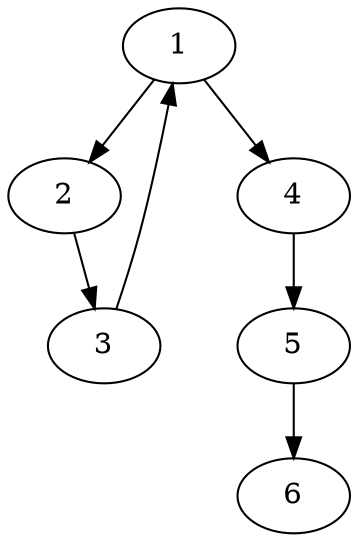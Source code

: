 digraph G_DD {
1 [label="1"];
2 [label="2"];
3 [label="3"];
4 [label="4"];
5 [label="5"];
6 [label="6"];
1 -> 2;2 -> 3;3 -> 1;1 -> 4;4 -> 5;5 -> 6;}
